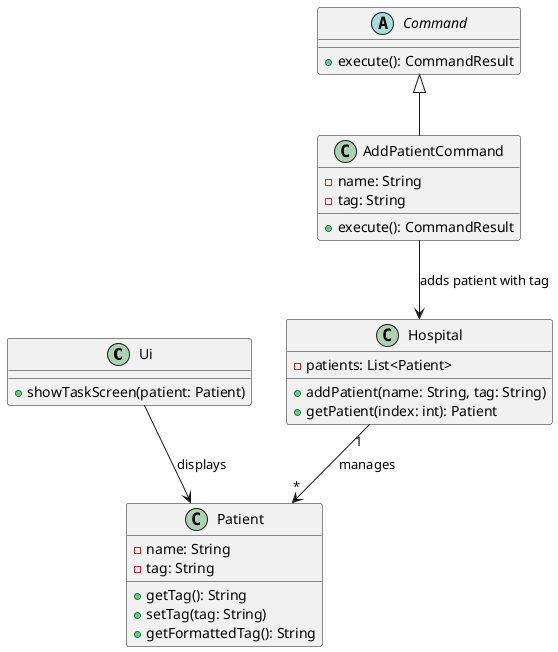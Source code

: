 @startuml

class Ui {
    + showTaskScreen(patient: Patient)
}

class Hospital {
    - patients: List<Patient>
    + addPatient(name: String, tag: String)
    + getPatient(index: int): Patient
}

class Patient {
    - name: String
    - tag: String
    + getTag(): String
    + setTag(tag: String)
    + getFormattedTag(): String
}

abstract class Command {
    + execute(): CommandResult
}

class AddPatientCommand extends Command {
    - name: String
    - tag: String
    + execute(): CommandResult
}

Ui --> Patient : displays
Hospital "1" --> "*" Patient : manages
AddPatientCommand --> Hospital : adds patient with tag

@enduml

